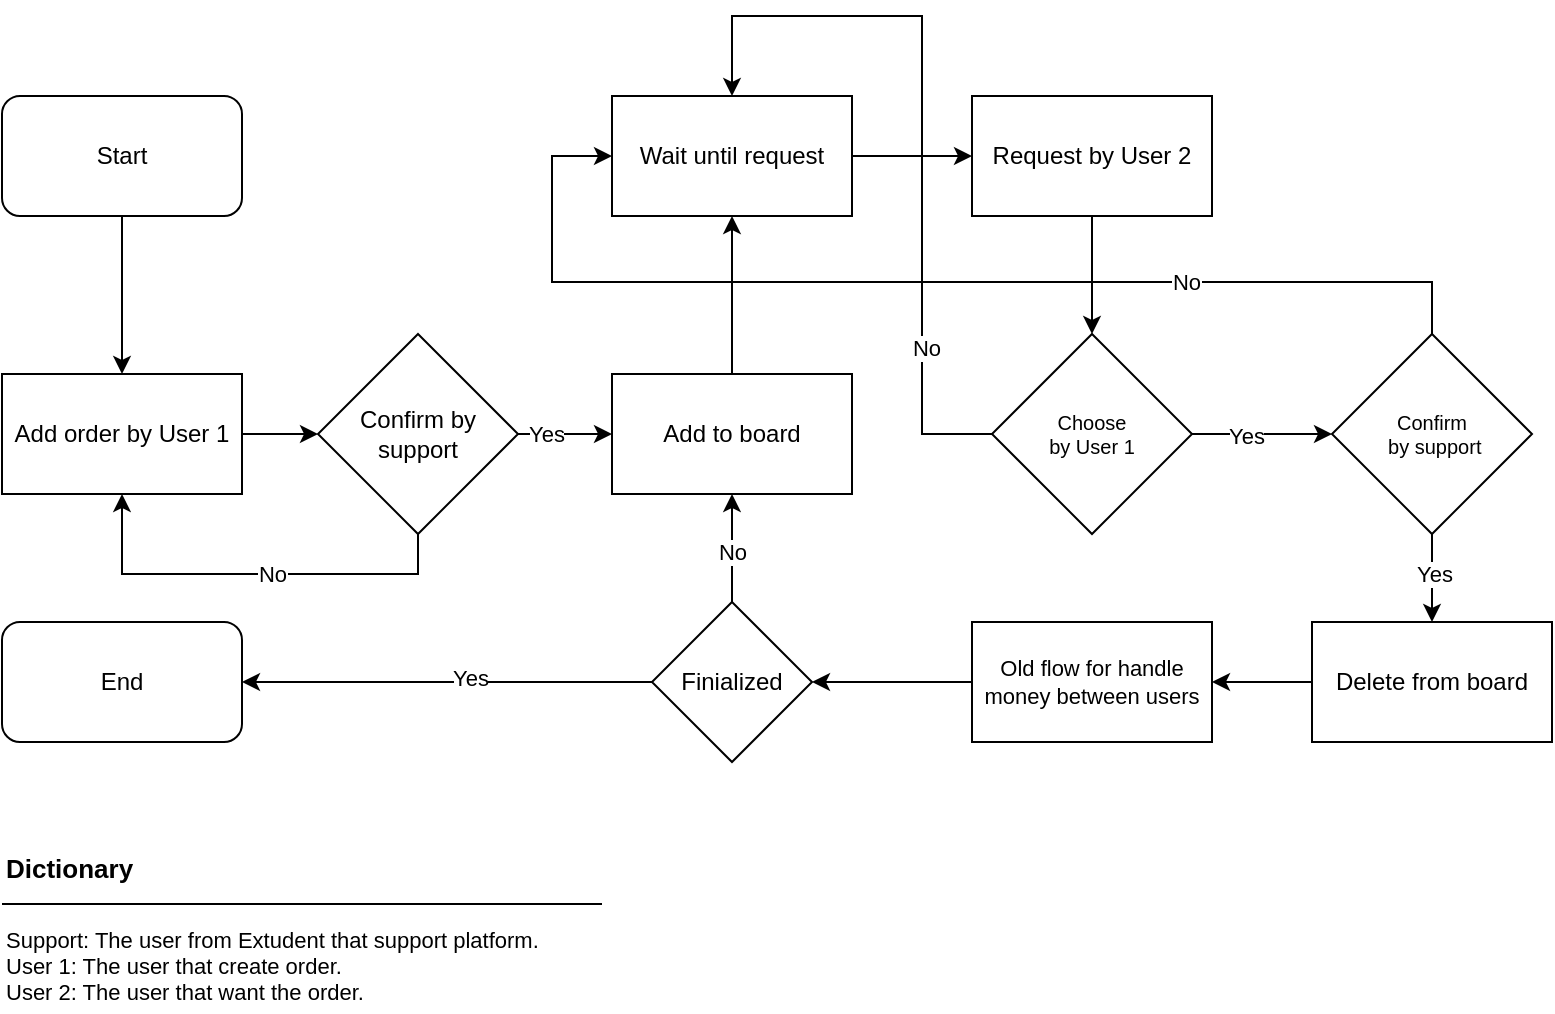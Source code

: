 <mxfile version="21.6.8" type="github">
  <diagram id="C5RBs43oDa-KdzZeNtuy" name="Page-1">
    <mxGraphModel dx="1208" dy="678" grid="1" gridSize="10" guides="1" tooltips="1" connect="1" arrows="1" fold="1" page="1" pageScale="1" pageWidth="827" pageHeight="1169" math="0" shadow="0">
      <root>
        <mxCell id="WIyWlLk6GJQsqaUBKTNV-0" />
        <mxCell id="WIyWlLk6GJQsqaUBKTNV-1" parent="WIyWlLk6GJQsqaUBKTNV-0" />
        <mxCell id="Yngvl4g2AP0HGMIR6ryA-4" style="edgeStyle=orthogonalEdgeStyle;rounded=0;orthogonalLoop=1;jettySize=auto;html=1;entryX=0.5;entryY=0;entryDx=0;entryDy=0;" parent="WIyWlLk6GJQsqaUBKTNV-1" source="Yngvl4g2AP0HGMIR6ryA-0" target="Yngvl4g2AP0HGMIR6ryA-2" edge="1">
          <mxGeometry relative="1" as="geometry" />
        </mxCell>
        <mxCell id="Yngvl4g2AP0HGMIR6ryA-0" value="Start" style="rounded=1;whiteSpace=wrap;html=1;" parent="WIyWlLk6GJQsqaUBKTNV-1" vertex="1">
          <mxGeometry x="27" y="69" width="120" height="60" as="geometry" />
        </mxCell>
        <mxCell id="Yngvl4g2AP0HGMIR6ryA-1" value="End" style="rounded=1;whiteSpace=wrap;html=1;" parent="WIyWlLk6GJQsqaUBKTNV-1" vertex="1">
          <mxGeometry x="27" y="332" width="120" height="60" as="geometry" />
        </mxCell>
        <mxCell id="Yngvl4g2AP0HGMIR6ryA-6" style="edgeStyle=orthogonalEdgeStyle;rounded=0;orthogonalLoop=1;jettySize=auto;html=1;entryX=0;entryY=0.5;entryDx=0;entryDy=0;" parent="WIyWlLk6GJQsqaUBKTNV-1" target="Yngvl4g2AP0HGMIR6ryA-5" edge="1">
          <mxGeometry relative="1" as="geometry">
            <mxPoint x="147" y="238" as="sourcePoint" />
          </mxGeometry>
        </mxCell>
        <mxCell id="Yngvl4g2AP0HGMIR6ryA-2" value="Add order by User 1" style="rounded=0;whiteSpace=wrap;html=1;" parent="WIyWlLk6GJQsqaUBKTNV-1" vertex="1">
          <mxGeometry x="27" y="208" width="120" height="60" as="geometry" />
        </mxCell>
        <mxCell id="Yngvl4g2AP0HGMIR6ryA-13" style="edgeStyle=orthogonalEdgeStyle;rounded=0;orthogonalLoop=1;jettySize=auto;html=1;entryX=0;entryY=0.5;entryDx=0;entryDy=0;" parent="WIyWlLk6GJQsqaUBKTNV-1" source="Yngvl4g2AP0HGMIR6ryA-5" target="Yngvl4g2AP0HGMIR6ryA-12" edge="1">
          <mxGeometry relative="1" as="geometry" />
        </mxCell>
        <mxCell id="Yngvl4g2AP0HGMIR6ryA-14" value="Yes" style="edgeLabel;html=1;align=center;verticalAlign=middle;resizable=0;points=[];" parent="Yngvl4g2AP0HGMIR6ryA-13" vertex="1" connectable="0">
          <mxGeometry x="-0.411" relative="1" as="geometry">
            <mxPoint as="offset" />
          </mxGeometry>
        </mxCell>
        <mxCell id="Yngvl4g2AP0HGMIR6ryA-48" style="edgeStyle=orthogonalEdgeStyle;rounded=0;orthogonalLoop=1;jettySize=auto;html=1;exitX=0.5;exitY=1;exitDx=0;exitDy=0;entryX=0.5;entryY=1;entryDx=0;entryDy=0;" parent="WIyWlLk6GJQsqaUBKTNV-1" source="Yngvl4g2AP0HGMIR6ryA-5" target="Yngvl4g2AP0HGMIR6ryA-2" edge="1">
          <mxGeometry relative="1" as="geometry" />
        </mxCell>
        <mxCell id="Yngvl4g2AP0HGMIR6ryA-49" value="No" style="edgeLabel;html=1;align=center;verticalAlign=middle;resizable=0;points=[];" parent="Yngvl4g2AP0HGMIR6ryA-48" vertex="1" connectable="0">
          <mxGeometry x="-0.104" relative="1" as="geometry">
            <mxPoint as="offset" />
          </mxGeometry>
        </mxCell>
        <mxCell id="Yngvl4g2AP0HGMIR6ryA-5" value="Confirm by support" style="rhombus;whiteSpace=wrap;html=1;" parent="WIyWlLk6GJQsqaUBKTNV-1" vertex="1">
          <mxGeometry x="185" y="188" width="100" height="100" as="geometry" />
        </mxCell>
        <mxCell id="Yngvl4g2AP0HGMIR6ryA-26" style="edgeStyle=orthogonalEdgeStyle;rounded=0;orthogonalLoop=1;jettySize=auto;html=1;exitX=0.5;exitY=0;exitDx=0;exitDy=0;" parent="WIyWlLk6GJQsqaUBKTNV-1" source="Yngvl4g2AP0HGMIR6ryA-12" target="Yngvl4g2AP0HGMIR6ryA-24" edge="1">
          <mxGeometry relative="1" as="geometry" />
        </mxCell>
        <mxCell id="Yngvl4g2AP0HGMIR6ryA-12" value="Add to board" style="rounded=0;whiteSpace=wrap;html=1;" parent="WIyWlLk6GJQsqaUBKTNV-1" vertex="1">
          <mxGeometry x="332" y="208" width="120" height="60" as="geometry" />
        </mxCell>
        <mxCell id="Yngvl4g2AP0HGMIR6ryA-29" style="edgeStyle=orthogonalEdgeStyle;rounded=0;orthogonalLoop=1;jettySize=auto;html=1;exitX=0.5;exitY=1;exitDx=0;exitDy=0;" parent="WIyWlLk6GJQsqaUBKTNV-1" source="Yngvl4g2AP0HGMIR6ryA-15" target="Yngvl4g2AP0HGMIR6ryA-17" edge="1">
          <mxGeometry relative="1" as="geometry" />
        </mxCell>
        <mxCell id="Yngvl4g2AP0HGMIR6ryA-15" value="Request by User 2" style="rounded=0;whiteSpace=wrap;html=1;" parent="WIyWlLk6GJQsqaUBKTNV-1" vertex="1">
          <mxGeometry x="512" y="69" width="120" height="60" as="geometry" />
        </mxCell>
        <mxCell id="Yngvl4g2AP0HGMIR6ryA-23" value="" style="edgeStyle=orthogonalEdgeStyle;rounded=0;orthogonalLoop=1;jettySize=auto;html=1;" parent="WIyWlLk6GJQsqaUBKTNV-1" source="Yngvl4g2AP0HGMIR6ryA-17" target="Yngvl4g2AP0HGMIR6ryA-22" edge="1">
          <mxGeometry relative="1" as="geometry" />
        </mxCell>
        <mxCell id="Yngvl4g2AP0HGMIR6ryA-30" value="Yes" style="edgeLabel;html=1;align=center;verticalAlign=middle;resizable=0;points=[];" parent="Yngvl4g2AP0HGMIR6ryA-23" vertex="1" connectable="0">
          <mxGeometry x="-0.237" y="-1" relative="1" as="geometry">
            <mxPoint as="offset" />
          </mxGeometry>
        </mxCell>
        <mxCell id="TOUxoj3a8XAk32HhnIup-0" style="edgeStyle=orthogonalEdgeStyle;rounded=0;orthogonalLoop=1;jettySize=auto;html=1;exitX=0;exitY=0.5;exitDx=0;exitDy=0;entryX=0.5;entryY=0;entryDx=0;entryDy=0;" edge="1" parent="WIyWlLk6GJQsqaUBKTNV-1" source="Yngvl4g2AP0HGMIR6ryA-17" target="Yngvl4g2AP0HGMIR6ryA-24">
          <mxGeometry relative="1" as="geometry">
            <Array as="points">
              <mxPoint x="487" y="238" />
              <mxPoint x="487" y="29" />
              <mxPoint x="392" y="29" />
            </Array>
          </mxGeometry>
        </mxCell>
        <mxCell id="TOUxoj3a8XAk32HhnIup-1" value="No" style="edgeLabel;html=1;align=center;verticalAlign=middle;resizable=0;points=[];" vertex="1" connectable="0" parent="TOUxoj3a8XAk32HhnIup-0">
          <mxGeometry x="-0.588" y="-2" relative="1" as="geometry">
            <mxPoint as="offset" />
          </mxGeometry>
        </mxCell>
        <mxCell id="Yngvl4g2AP0HGMIR6ryA-17" value="Choose&lt;br style=&quot;font-size: 10px;&quot;&gt;by User 1" style="rhombus;whiteSpace=wrap;html=1;fontSize=10;" parent="WIyWlLk6GJQsqaUBKTNV-1" vertex="1">
          <mxGeometry x="522" y="188" width="100" height="100" as="geometry" />
        </mxCell>
        <mxCell id="Yngvl4g2AP0HGMIR6ryA-33" style="edgeStyle=orthogonalEdgeStyle;rounded=0;orthogonalLoop=1;jettySize=auto;html=1;exitX=0.5;exitY=0;exitDx=0;exitDy=0;entryX=0;entryY=0.5;entryDx=0;entryDy=0;" parent="WIyWlLk6GJQsqaUBKTNV-1" source="Yngvl4g2AP0HGMIR6ryA-22" target="Yngvl4g2AP0HGMIR6ryA-24" edge="1">
          <mxGeometry relative="1" as="geometry">
            <Array as="points">
              <mxPoint x="742" y="162" />
              <mxPoint x="302" y="162" />
              <mxPoint x="302" y="99" />
            </Array>
          </mxGeometry>
        </mxCell>
        <mxCell id="Yngvl4g2AP0HGMIR6ryA-34" value="No" style="edgeLabel;html=1;align=center;verticalAlign=middle;resizable=0;points=[];" parent="Yngvl4g2AP0HGMIR6ryA-33" vertex="1" connectable="0">
          <mxGeometry x="-0.467" relative="1" as="geometry">
            <mxPoint as="offset" />
          </mxGeometry>
        </mxCell>
        <mxCell id="Yngvl4g2AP0HGMIR6ryA-39" style="edgeStyle=orthogonalEdgeStyle;rounded=0;orthogonalLoop=1;jettySize=auto;html=1;exitX=0.5;exitY=1;exitDx=0;exitDy=0;" parent="WIyWlLk6GJQsqaUBKTNV-1" source="Yngvl4g2AP0HGMIR6ryA-22" target="Yngvl4g2AP0HGMIR6ryA-38" edge="1">
          <mxGeometry relative="1" as="geometry" />
        </mxCell>
        <mxCell id="Yngvl4g2AP0HGMIR6ryA-40" value="Yes" style="edgeLabel;html=1;align=center;verticalAlign=middle;resizable=0;points=[];" parent="Yngvl4g2AP0HGMIR6ryA-39" vertex="1" connectable="0">
          <mxGeometry x="-0.121" y="1" relative="1" as="geometry">
            <mxPoint as="offset" />
          </mxGeometry>
        </mxCell>
        <mxCell id="Yngvl4g2AP0HGMIR6ryA-22" value="Confirm&lt;br&gt;&amp;nbsp;by support" style="rhombus;whiteSpace=wrap;html=1;fontSize=10;" parent="WIyWlLk6GJQsqaUBKTNV-1" vertex="1">
          <mxGeometry x="692" y="188" width="100" height="100" as="geometry" />
        </mxCell>
        <mxCell id="Yngvl4g2AP0HGMIR6ryA-28" style="edgeStyle=orthogonalEdgeStyle;rounded=0;orthogonalLoop=1;jettySize=auto;html=1;exitX=1;exitY=0.5;exitDx=0;exitDy=0;" parent="WIyWlLk6GJQsqaUBKTNV-1" source="Yngvl4g2AP0HGMIR6ryA-24" target="Yngvl4g2AP0HGMIR6ryA-15" edge="1">
          <mxGeometry relative="1" as="geometry" />
        </mxCell>
        <mxCell id="Yngvl4g2AP0HGMIR6ryA-24" value="Wait until request" style="rounded=0;whiteSpace=wrap;html=1;" parent="WIyWlLk6GJQsqaUBKTNV-1" vertex="1">
          <mxGeometry x="332" y="69" width="120" height="60" as="geometry" />
        </mxCell>
        <mxCell id="Yngvl4g2AP0HGMIR6ryA-42" style="edgeStyle=orthogonalEdgeStyle;rounded=0;orthogonalLoop=1;jettySize=auto;html=1;exitX=0;exitY=0.5;exitDx=0;exitDy=0;entryX=1;entryY=0.5;entryDx=0;entryDy=0;" parent="WIyWlLk6GJQsqaUBKTNV-1" source="Yngvl4g2AP0HGMIR6ryA-38" target="Yngvl4g2AP0HGMIR6ryA-41" edge="1">
          <mxGeometry relative="1" as="geometry" />
        </mxCell>
        <mxCell id="Yngvl4g2AP0HGMIR6ryA-38" value="Delete from board" style="rounded=0;whiteSpace=wrap;html=1;" parent="WIyWlLk6GJQsqaUBKTNV-1" vertex="1">
          <mxGeometry x="682" y="332" width="120" height="60" as="geometry" />
        </mxCell>
        <mxCell id="Yngvl4g2AP0HGMIR6ryA-45" style="edgeStyle=orthogonalEdgeStyle;rounded=0;orthogonalLoop=1;jettySize=auto;html=1;exitX=0;exitY=0.5;exitDx=0;exitDy=0;entryX=1;entryY=0.5;entryDx=0;entryDy=0;" parent="WIyWlLk6GJQsqaUBKTNV-1" source="Yngvl4g2AP0HGMIR6ryA-41" target="Yngvl4g2AP0HGMIR6ryA-44" edge="1">
          <mxGeometry relative="1" as="geometry" />
        </mxCell>
        <mxCell id="Yngvl4g2AP0HGMIR6ryA-41" value="Old flow for handle money between users" style="rounded=0;whiteSpace=wrap;html=1;fontSize=11;" parent="WIyWlLk6GJQsqaUBKTNV-1" vertex="1">
          <mxGeometry x="512" y="332" width="120" height="60" as="geometry" />
        </mxCell>
        <mxCell id="Yngvl4g2AP0HGMIR6ryA-46" style="edgeStyle=orthogonalEdgeStyle;rounded=0;orthogonalLoop=1;jettySize=auto;html=1;exitX=0.5;exitY=0;exitDx=0;exitDy=0;entryX=0.5;entryY=1;entryDx=0;entryDy=0;" parent="WIyWlLk6GJQsqaUBKTNV-1" source="Yngvl4g2AP0HGMIR6ryA-44" target="Yngvl4g2AP0HGMIR6ryA-12" edge="1">
          <mxGeometry relative="1" as="geometry" />
        </mxCell>
        <mxCell id="Yngvl4g2AP0HGMIR6ryA-50" value="No" style="edgeLabel;html=1;align=center;verticalAlign=middle;resizable=0;points=[];" parent="Yngvl4g2AP0HGMIR6ryA-46" vertex="1" connectable="0">
          <mxGeometry x="-0.056" relative="1" as="geometry">
            <mxPoint as="offset" />
          </mxGeometry>
        </mxCell>
        <mxCell id="Yngvl4g2AP0HGMIR6ryA-47" style="edgeStyle=orthogonalEdgeStyle;rounded=0;orthogonalLoop=1;jettySize=auto;html=1;exitX=0;exitY=0.5;exitDx=0;exitDy=0;entryX=1;entryY=0.5;entryDx=0;entryDy=0;" parent="WIyWlLk6GJQsqaUBKTNV-1" source="Yngvl4g2AP0HGMIR6ryA-44" target="Yngvl4g2AP0HGMIR6ryA-1" edge="1">
          <mxGeometry relative="1" as="geometry" />
        </mxCell>
        <mxCell id="Yngvl4g2AP0HGMIR6ryA-51" value="Yes" style="edgeLabel;html=1;align=center;verticalAlign=middle;resizable=0;points=[];" parent="Yngvl4g2AP0HGMIR6ryA-47" vertex="1" connectable="0">
          <mxGeometry x="-0.109" y="-2" relative="1" as="geometry">
            <mxPoint as="offset" />
          </mxGeometry>
        </mxCell>
        <mxCell id="Yngvl4g2AP0HGMIR6ryA-44" value="Finialized" style="rhombus;whiteSpace=wrap;html=1;" parent="WIyWlLk6GJQsqaUBKTNV-1" vertex="1">
          <mxGeometry x="352" y="322" width="80" height="80" as="geometry" />
        </mxCell>
        <mxCell id="TOUxoj3a8XAk32HhnIup-6" value="" style="group" vertex="1" connectable="0" parent="WIyWlLk6GJQsqaUBKTNV-1">
          <mxGeometry x="27" y="440" width="300" height="87" as="geometry" />
        </mxCell>
        <mxCell id="TOUxoj3a8XAk32HhnIup-2" value="Support: The user from Extudent that support platform.&lt;br&gt;User 1: The user that create order.&lt;br&gt;User 2: The user that want the order." style="text;html=1;strokeColor=none;fillColor=none;align=left;verticalAlign=middle;whiteSpace=wrap;rounded=0;fontSize=11;" vertex="1" parent="TOUxoj3a8XAk32HhnIup-6">
          <mxGeometry y="40" width="270" height="47" as="geometry" />
        </mxCell>
        <mxCell id="TOUxoj3a8XAk32HhnIup-4" value="Dictionary" style="text;html=1;strokeColor=none;fillColor=none;align=left;verticalAlign=middle;whiteSpace=wrap;rounded=0;fontStyle=1;fontSize=13;" vertex="1" parent="TOUxoj3a8XAk32HhnIup-6">
          <mxGeometry width="60" height="30" as="geometry" />
        </mxCell>
        <mxCell id="TOUxoj3a8XAk32HhnIup-5" value="" style="endArrow=none;html=1;rounded=0;" edge="1" parent="TOUxoj3a8XAk32HhnIup-6">
          <mxGeometry width="50" height="50" relative="1" as="geometry">
            <mxPoint y="33" as="sourcePoint" />
            <mxPoint x="300" y="33" as="targetPoint" />
          </mxGeometry>
        </mxCell>
      </root>
    </mxGraphModel>
  </diagram>
</mxfile>
